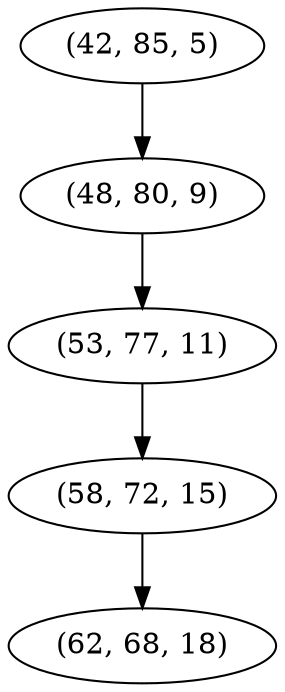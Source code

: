 digraph tree {
    "(42, 85, 5)";
    "(48, 80, 9)";
    "(53, 77, 11)";
    "(58, 72, 15)";
    "(62, 68, 18)";
    "(42, 85, 5)" -> "(48, 80, 9)";
    "(48, 80, 9)" -> "(53, 77, 11)";
    "(53, 77, 11)" -> "(58, 72, 15)";
    "(58, 72, 15)" -> "(62, 68, 18)";
}

